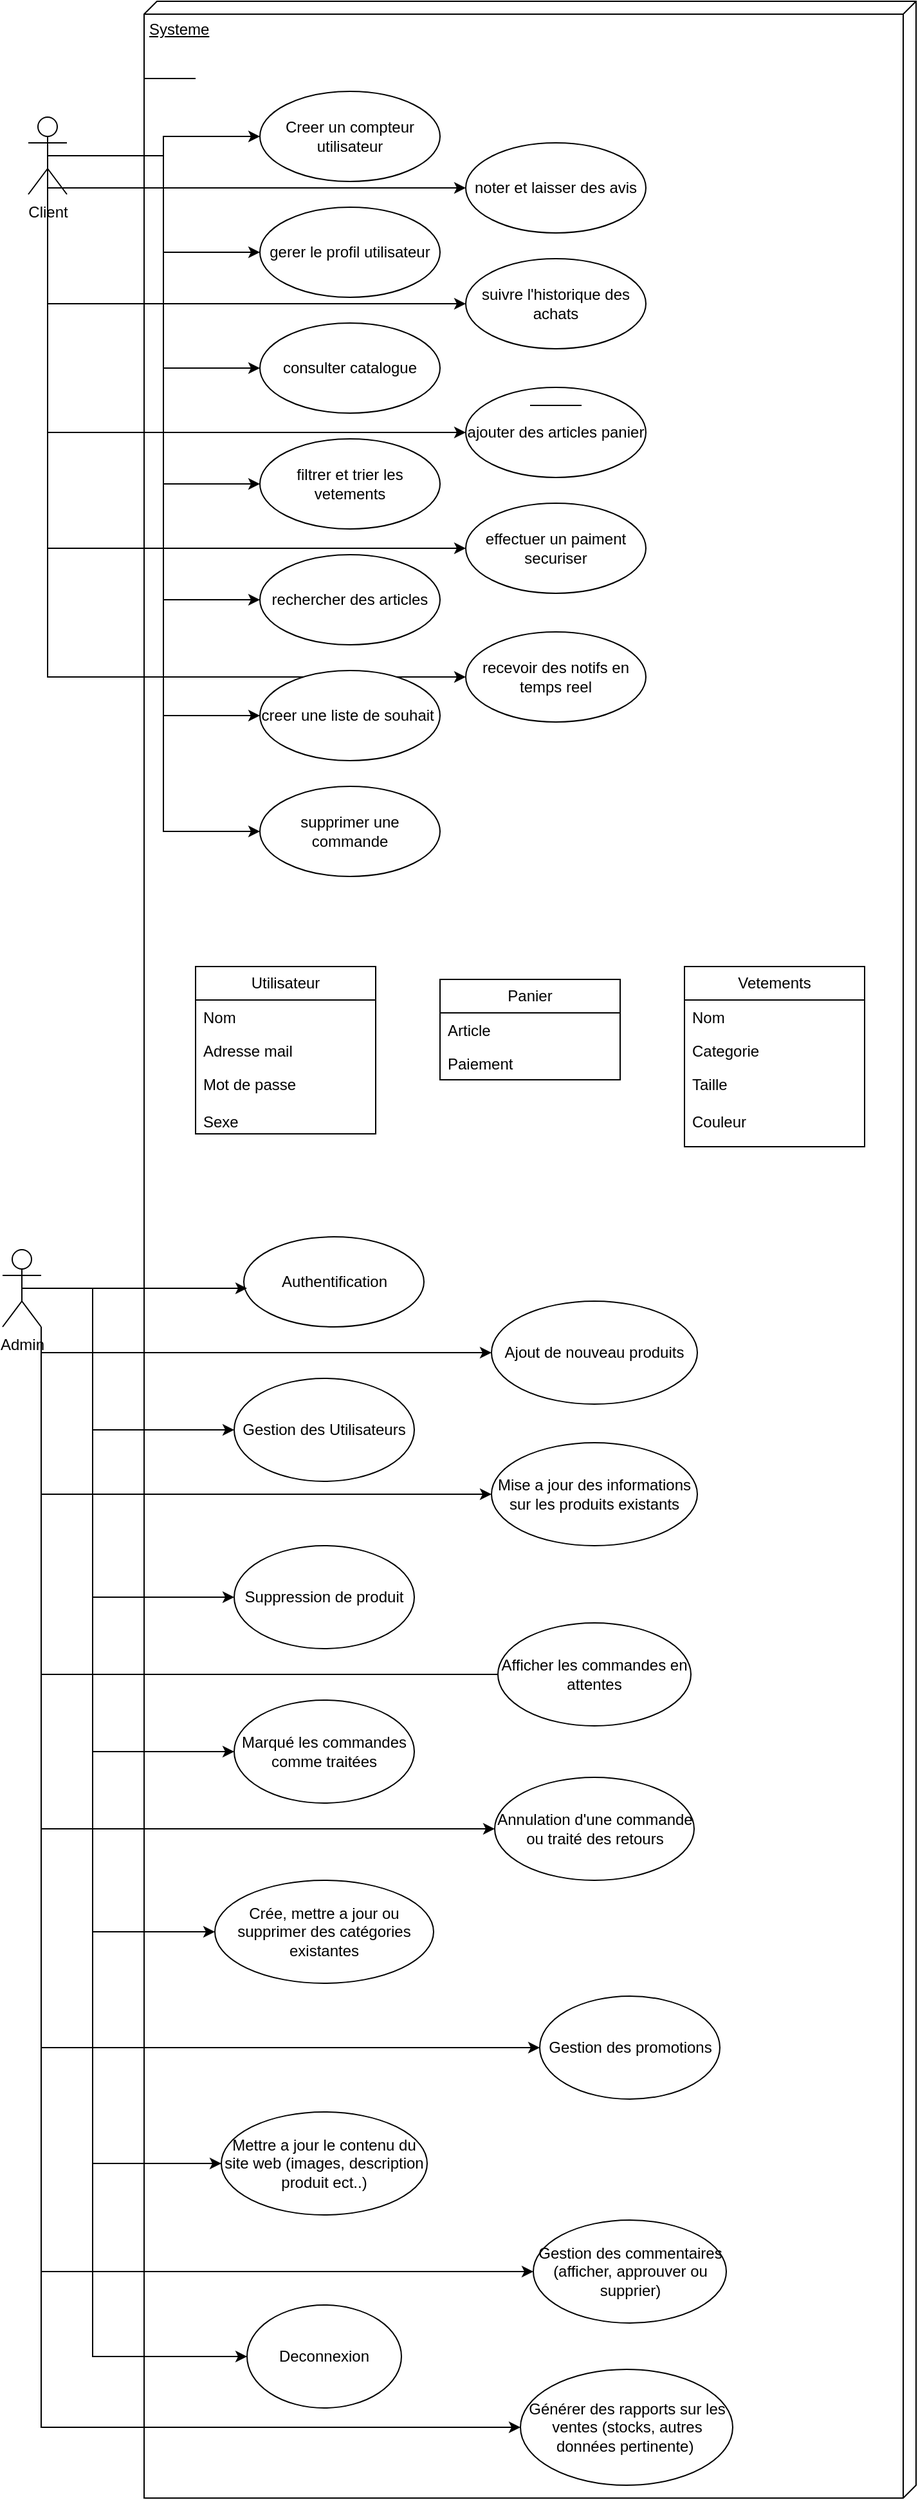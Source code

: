 <mxfile version="22.0.2" type="device">
  <diagram name="Page-1" id="6X6vLOPVa2SzGYuHZmyN">
    <mxGraphModel dx="880" dy="1701" grid="1" gridSize="10" guides="1" tooltips="1" connect="1" arrows="1" fold="1" page="1" pageScale="1" pageWidth="827" pageHeight="1169" math="0" shadow="0">
      <root>
        <mxCell id="0" />
        <mxCell id="1" parent="0" />
        <mxCell id="ZUUnunzUDBEL_9jYccDT-11" value="Systeme" style="verticalAlign=top;align=left;spacingTop=8;spacingLeft=2;spacingRight=12;shape=cube;size=10;direction=south;fontStyle=4;html=1;whiteSpace=wrap;" parent="1" vertex="1">
          <mxGeometry x="130" y="-10" width="600" height="1940" as="geometry" />
        </mxCell>
        <mxCell id="ZUUnunzUDBEL_9jYccDT-37" style="edgeStyle=orthogonalEdgeStyle;rounded=0;orthogonalLoop=1;jettySize=auto;html=1;exitX=0.5;exitY=0.5;exitDx=0;exitDy=0;exitPerimeter=0;entryX=0;entryY=0.5;entryDx=0;entryDy=0;" parent="1" source="ZUUnunzUDBEL_9jYccDT-13" target="ZUUnunzUDBEL_9jYccDT-16" edge="1">
          <mxGeometry relative="1" as="geometry" />
        </mxCell>
        <mxCell id="ZUUnunzUDBEL_9jYccDT-38" style="edgeStyle=orthogonalEdgeStyle;rounded=0;orthogonalLoop=1;jettySize=auto;html=1;exitX=0.5;exitY=0.5;exitDx=0;exitDy=0;exitPerimeter=0;entryX=0;entryY=0.5;entryDx=0;entryDy=0;" parent="1" source="ZUUnunzUDBEL_9jYccDT-13" target="ZUUnunzUDBEL_9jYccDT-15" edge="1">
          <mxGeometry relative="1" as="geometry" />
        </mxCell>
        <mxCell id="ZUUnunzUDBEL_9jYccDT-39" style="edgeStyle=orthogonalEdgeStyle;rounded=0;orthogonalLoop=1;jettySize=auto;html=1;exitX=0.5;exitY=0.5;exitDx=0;exitDy=0;exitPerimeter=0;entryX=0;entryY=0.5;entryDx=0;entryDy=0;" parent="1" source="ZUUnunzUDBEL_9jYccDT-13" target="ZUUnunzUDBEL_9jYccDT-17" edge="1">
          <mxGeometry relative="1" as="geometry" />
        </mxCell>
        <mxCell id="ZUUnunzUDBEL_9jYccDT-40" style="edgeStyle=orthogonalEdgeStyle;rounded=0;orthogonalLoop=1;jettySize=auto;html=1;exitX=0.5;exitY=0.5;exitDx=0;exitDy=0;exitPerimeter=0;entryX=0;entryY=0.5;entryDx=0;entryDy=0;" parent="1" source="ZUUnunzUDBEL_9jYccDT-13" target="ZUUnunzUDBEL_9jYccDT-18" edge="1">
          <mxGeometry relative="1" as="geometry" />
        </mxCell>
        <mxCell id="ZUUnunzUDBEL_9jYccDT-41" style="edgeStyle=orthogonalEdgeStyle;rounded=0;orthogonalLoop=1;jettySize=auto;html=1;exitX=0.5;exitY=0.5;exitDx=0;exitDy=0;exitPerimeter=0;entryX=0;entryY=0.5;entryDx=0;entryDy=0;" parent="1" source="ZUUnunzUDBEL_9jYccDT-13" target="ZUUnunzUDBEL_9jYccDT-19" edge="1">
          <mxGeometry relative="1" as="geometry" />
        </mxCell>
        <mxCell id="ZUUnunzUDBEL_9jYccDT-42" style="edgeStyle=orthogonalEdgeStyle;rounded=0;orthogonalLoop=1;jettySize=auto;html=1;exitX=0.5;exitY=0.5;exitDx=0;exitDy=0;exitPerimeter=0;entryX=0;entryY=0.5;entryDx=0;entryDy=0;" parent="1" source="ZUUnunzUDBEL_9jYccDT-13" target="ZUUnunzUDBEL_9jYccDT-25" edge="1">
          <mxGeometry relative="1" as="geometry" />
        </mxCell>
        <mxCell id="ZUUnunzUDBEL_9jYccDT-43" style="edgeStyle=orthogonalEdgeStyle;rounded=0;orthogonalLoop=1;jettySize=auto;html=1;exitX=0.5;exitY=0.5;exitDx=0;exitDy=0;exitPerimeter=0;entryX=0;entryY=0.5;entryDx=0;entryDy=0;" parent="1" source="ZUUnunzUDBEL_9jYccDT-13" target="ZUUnunzUDBEL_9jYccDT-27" edge="1">
          <mxGeometry relative="1" as="geometry" />
        </mxCell>
        <mxCell id="ZUUnunzUDBEL_9jYccDT-44" style="edgeStyle=orthogonalEdgeStyle;rounded=0;orthogonalLoop=1;jettySize=auto;html=1;exitX=0.5;exitY=0.5;exitDx=0;exitDy=0;exitPerimeter=0;entryX=0;entryY=0.5;entryDx=0;entryDy=0;" parent="1" source="ZUUnunzUDBEL_9jYccDT-13" target="ZUUnunzUDBEL_9jYccDT-21" edge="1">
          <mxGeometry relative="1" as="geometry">
            <Array as="points">
              <mxPoint x="55" y="135" />
            </Array>
          </mxGeometry>
        </mxCell>
        <mxCell id="ZUUnunzUDBEL_9jYccDT-46" style="edgeStyle=orthogonalEdgeStyle;rounded=0;orthogonalLoop=1;jettySize=auto;html=1;exitX=0.5;exitY=0.5;exitDx=0;exitDy=0;exitPerimeter=0;entryX=0;entryY=0.5;entryDx=0;entryDy=0;" parent="1" source="ZUUnunzUDBEL_9jYccDT-13" target="ZUUnunzUDBEL_9jYccDT-20" edge="1">
          <mxGeometry relative="1" as="geometry">
            <Array as="points">
              <mxPoint x="55" y="225" />
            </Array>
          </mxGeometry>
        </mxCell>
        <mxCell id="ZUUnunzUDBEL_9jYccDT-47" style="edgeStyle=orthogonalEdgeStyle;rounded=0;orthogonalLoop=1;jettySize=auto;html=1;exitX=0.5;exitY=0.5;exitDx=0;exitDy=0;exitPerimeter=0;entryX=0;entryY=0.5;entryDx=0;entryDy=0;" parent="1" source="ZUUnunzUDBEL_9jYccDT-13" target="ZUUnunzUDBEL_9jYccDT-23" edge="1">
          <mxGeometry relative="1" as="geometry">
            <Array as="points">
              <mxPoint x="55" y="325" />
            </Array>
          </mxGeometry>
        </mxCell>
        <mxCell id="ZUUnunzUDBEL_9jYccDT-48" style="edgeStyle=orthogonalEdgeStyle;rounded=0;orthogonalLoop=1;jettySize=auto;html=1;exitX=0.5;exitY=0.5;exitDx=0;exitDy=0;exitPerimeter=0;entryX=0;entryY=0.5;entryDx=0;entryDy=0;" parent="1" source="ZUUnunzUDBEL_9jYccDT-13" target="ZUUnunzUDBEL_9jYccDT-24" edge="1">
          <mxGeometry relative="1" as="geometry">
            <Array as="points">
              <mxPoint x="55" y="415" />
            </Array>
          </mxGeometry>
        </mxCell>
        <mxCell id="ZUUnunzUDBEL_9jYccDT-51" style="edgeStyle=orthogonalEdgeStyle;rounded=0;orthogonalLoop=1;jettySize=auto;html=1;exitX=0.5;exitY=0.5;exitDx=0;exitDy=0;exitPerimeter=0;entryX=0;entryY=0.5;entryDx=0;entryDy=0;" parent="1" source="ZUUnunzUDBEL_9jYccDT-13" target="ZUUnunzUDBEL_9jYccDT-26" edge="1">
          <mxGeometry relative="1" as="geometry">
            <Array as="points">
              <mxPoint x="55" y="515" />
            </Array>
          </mxGeometry>
        </mxCell>
        <mxCell id="ZUUnunzUDBEL_9jYccDT-13" value="Client" style="shape=umlActor;verticalLabelPosition=bottom;verticalAlign=top;html=1;" parent="1" vertex="1">
          <mxGeometry x="40" y="80" width="30" height="60" as="geometry" />
        </mxCell>
        <mxCell id="3Ixo2uA34yAMwzZ4mzz1-24" style="edgeStyle=orthogonalEdgeStyle;rounded=0;orthogonalLoop=1;jettySize=auto;html=1;exitX=0.5;exitY=0.5;exitDx=0;exitDy=0;exitPerimeter=0;entryX=0;entryY=0.5;entryDx=0;entryDy=0;" edge="1" parent="1" source="ZUUnunzUDBEL_9jYccDT-14" target="LImkp27KRnDCAgaCyZoW-7">
          <mxGeometry relative="1" as="geometry">
            <Array as="points">
              <mxPoint x="90" y="990" />
              <mxPoint x="90" y="1100" />
            </Array>
          </mxGeometry>
        </mxCell>
        <mxCell id="3Ixo2uA34yAMwzZ4mzz1-25" style="edgeStyle=orthogonalEdgeStyle;rounded=0;orthogonalLoop=1;jettySize=auto;html=1;exitX=0.5;exitY=0.5;exitDx=0;exitDy=0;exitPerimeter=0;entryX=0;entryY=0.5;entryDx=0;entryDy=0;" edge="1" parent="1" source="ZUUnunzUDBEL_9jYccDT-14" target="LImkp27KRnDCAgaCyZoW-10">
          <mxGeometry relative="1" as="geometry">
            <Array as="points">
              <mxPoint x="90" y="990" />
              <mxPoint x="90" y="1230" />
            </Array>
          </mxGeometry>
        </mxCell>
        <mxCell id="3Ixo2uA34yAMwzZ4mzz1-26" style="edgeStyle=orthogonalEdgeStyle;rounded=0;orthogonalLoop=1;jettySize=auto;html=1;exitX=0.5;exitY=0.5;exitDx=0;exitDy=0;exitPerimeter=0;entryX=0;entryY=0.5;entryDx=0;entryDy=0;" edge="1" parent="1" source="ZUUnunzUDBEL_9jYccDT-14" target="LImkp27KRnDCAgaCyZoW-12">
          <mxGeometry relative="1" as="geometry">
            <Array as="points">
              <mxPoint x="90" y="990" />
              <mxPoint x="90" y="1350" />
            </Array>
          </mxGeometry>
        </mxCell>
        <mxCell id="3Ixo2uA34yAMwzZ4mzz1-27" style="edgeStyle=orthogonalEdgeStyle;rounded=0;orthogonalLoop=1;jettySize=auto;html=1;exitX=0.5;exitY=0.5;exitDx=0;exitDy=0;exitPerimeter=0;entryX=0;entryY=0.5;entryDx=0;entryDy=0;" edge="1" parent="1" source="ZUUnunzUDBEL_9jYccDT-14" target="LImkp27KRnDCAgaCyZoW-14">
          <mxGeometry relative="1" as="geometry">
            <Array as="points">
              <mxPoint x="90" y="990" />
              <mxPoint x="90" y="1490" />
            </Array>
          </mxGeometry>
        </mxCell>
        <mxCell id="3Ixo2uA34yAMwzZ4mzz1-28" style="edgeStyle=orthogonalEdgeStyle;rounded=0;orthogonalLoop=1;jettySize=auto;html=1;exitX=0.5;exitY=0.5;exitDx=0;exitDy=0;exitPerimeter=0;entryX=0;entryY=0.5;entryDx=0;entryDy=0;" edge="1" parent="1" source="ZUUnunzUDBEL_9jYccDT-14" target="LImkp27KRnDCAgaCyZoW-17">
          <mxGeometry relative="1" as="geometry">
            <Array as="points">
              <mxPoint x="90" y="990" />
              <mxPoint x="90" y="1670" />
            </Array>
          </mxGeometry>
        </mxCell>
        <mxCell id="3Ixo2uA34yAMwzZ4mzz1-29" style="edgeStyle=orthogonalEdgeStyle;rounded=0;orthogonalLoop=1;jettySize=auto;html=1;exitX=0.5;exitY=0.5;exitDx=0;exitDy=0;exitPerimeter=0;entryX=0;entryY=0.5;entryDx=0;entryDy=0;" edge="1" parent="1" source="ZUUnunzUDBEL_9jYccDT-14" target="LImkp27KRnDCAgaCyZoW-20">
          <mxGeometry relative="1" as="geometry">
            <Array as="points">
              <mxPoint x="90" y="990" />
              <mxPoint x="90" y="1820" />
            </Array>
          </mxGeometry>
        </mxCell>
        <mxCell id="3Ixo2uA34yAMwzZ4mzz1-31" style="edgeStyle=orthogonalEdgeStyle;rounded=0;orthogonalLoop=1;jettySize=auto;html=1;exitX=1;exitY=1;exitDx=0;exitDy=0;exitPerimeter=0;entryX=0;entryY=0.5;entryDx=0;entryDy=0;" edge="1" parent="1" source="ZUUnunzUDBEL_9jYccDT-14" target="LImkp27KRnDCAgaCyZoW-8">
          <mxGeometry relative="1" as="geometry" />
        </mxCell>
        <mxCell id="3Ixo2uA34yAMwzZ4mzz1-32" style="edgeStyle=orthogonalEdgeStyle;rounded=0;orthogonalLoop=1;jettySize=auto;html=1;exitX=1;exitY=1;exitDx=0;exitDy=0;exitPerimeter=0;entryX=0;entryY=0.5;entryDx=0;entryDy=0;" edge="1" parent="1" source="ZUUnunzUDBEL_9jYccDT-14" target="LImkp27KRnDCAgaCyZoW-9">
          <mxGeometry relative="1" as="geometry" />
        </mxCell>
        <mxCell id="3Ixo2uA34yAMwzZ4mzz1-33" style="edgeStyle=orthogonalEdgeStyle;rounded=0;orthogonalLoop=1;jettySize=auto;html=1;exitX=1;exitY=1;exitDx=0;exitDy=0;exitPerimeter=0;entryX=0;entryY=0.5;entryDx=0;entryDy=0;" edge="1" parent="1" source="ZUUnunzUDBEL_9jYccDT-14" target="LImkp27KRnDCAgaCyZoW-11">
          <mxGeometry relative="1" as="geometry">
            <Array as="points">
              <mxPoint x="50" y="1290" />
              <mxPoint x="433" y="1290" />
            </Array>
          </mxGeometry>
        </mxCell>
        <mxCell id="3Ixo2uA34yAMwzZ4mzz1-34" style="edgeStyle=orthogonalEdgeStyle;rounded=0;orthogonalLoop=1;jettySize=auto;html=1;exitX=1;exitY=1;exitDx=0;exitDy=0;exitPerimeter=0;entryX=0;entryY=0.5;entryDx=0;entryDy=0;" edge="1" parent="1" source="ZUUnunzUDBEL_9jYccDT-14" target="LImkp27KRnDCAgaCyZoW-13">
          <mxGeometry relative="1" as="geometry" />
        </mxCell>
        <mxCell id="3Ixo2uA34yAMwzZ4mzz1-35" style="edgeStyle=orthogonalEdgeStyle;rounded=0;orthogonalLoop=1;jettySize=auto;html=1;exitX=1;exitY=1;exitDx=0;exitDy=0;exitPerimeter=0;entryX=0;entryY=0.5;entryDx=0;entryDy=0;" edge="1" parent="1" source="ZUUnunzUDBEL_9jYccDT-14" target="LImkp27KRnDCAgaCyZoW-16">
          <mxGeometry relative="1" as="geometry" />
        </mxCell>
        <mxCell id="3Ixo2uA34yAMwzZ4mzz1-36" style="edgeStyle=orthogonalEdgeStyle;rounded=0;orthogonalLoop=1;jettySize=auto;html=1;exitX=1;exitY=1;exitDx=0;exitDy=0;exitPerimeter=0;entryX=0;entryY=0.5;entryDx=0;entryDy=0;" edge="1" parent="1" source="ZUUnunzUDBEL_9jYccDT-14" target="LImkp27KRnDCAgaCyZoW-18">
          <mxGeometry relative="1" as="geometry" />
        </mxCell>
        <mxCell id="3Ixo2uA34yAMwzZ4mzz1-37" style="edgeStyle=orthogonalEdgeStyle;rounded=0;orthogonalLoop=1;jettySize=auto;html=1;exitX=1;exitY=1;exitDx=0;exitDy=0;exitPerimeter=0;entryX=0;entryY=0.5;entryDx=0;entryDy=0;" edge="1" parent="1" source="ZUUnunzUDBEL_9jYccDT-14" target="LImkp27KRnDCAgaCyZoW-19">
          <mxGeometry relative="1" as="geometry" />
        </mxCell>
        <mxCell id="ZUUnunzUDBEL_9jYccDT-14" value="Admin" style="shape=umlActor;verticalLabelPosition=bottom;verticalAlign=top;html=1;" parent="1" vertex="1">
          <mxGeometry x="20" y="960" width="30" height="60" as="geometry" />
        </mxCell>
        <mxCell id="ZUUnunzUDBEL_9jYccDT-15" value="gerer le profil utilisateur" style="ellipse;whiteSpace=wrap;html=1;" parent="1" vertex="1">
          <mxGeometry x="220" y="150" width="140" height="70" as="geometry" />
        </mxCell>
        <mxCell id="ZUUnunzUDBEL_9jYccDT-16" value="Creer un compteur utilisateur" style="ellipse;whiteSpace=wrap;html=1;" parent="1" vertex="1">
          <mxGeometry x="220" y="60" width="140" height="70" as="geometry" />
        </mxCell>
        <mxCell id="ZUUnunzUDBEL_9jYccDT-17" value="consulter catalogue" style="ellipse;whiteSpace=wrap;html=1;" parent="1" vertex="1">
          <mxGeometry x="220" y="240" width="140" height="70" as="geometry" />
        </mxCell>
        <mxCell id="ZUUnunzUDBEL_9jYccDT-18" value="filtrer et trier les vetements" style="ellipse;whiteSpace=wrap;html=1;" parent="1" vertex="1">
          <mxGeometry x="220" y="330" width="140" height="70" as="geometry" />
        </mxCell>
        <mxCell id="ZUUnunzUDBEL_9jYccDT-19" value="rechercher des articles" style="ellipse;whiteSpace=wrap;html=1;" parent="1" vertex="1">
          <mxGeometry x="220" y="420" width="140" height="70" as="geometry" />
        </mxCell>
        <mxCell id="ZUUnunzUDBEL_9jYccDT-20" value="suivre l&#39;historique des achats" style="ellipse;whiteSpace=wrap;html=1;" parent="1" vertex="1">
          <mxGeometry x="380" y="190" width="140" height="70" as="geometry" />
        </mxCell>
        <mxCell id="ZUUnunzUDBEL_9jYccDT-21" value="noter et laisser des avis" style="ellipse;whiteSpace=wrap;html=1;" parent="1" vertex="1">
          <mxGeometry x="380" y="100" width="140" height="70" as="geometry" />
        </mxCell>
        <mxCell id="ZUUnunzUDBEL_9jYccDT-23" value="ajouter des articles panier" style="ellipse;whiteSpace=wrap;html=1;" parent="1" vertex="1">
          <mxGeometry x="380" y="290" width="140" height="70" as="geometry" />
        </mxCell>
        <mxCell id="ZUUnunzUDBEL_9jYccDT-24" value="effectuer un paiment securiser" style="ellipse;whiteSpace=wrap;html=1;" parent="1" vertex="1">
          <mxGeometry x="380" y="380" width="140" height="70" as="geometry" />
        </mxCell>
        <mxCell id="ZUUnunzUDBEL_9jYccDT-25" value="creer une liste de souhait&amp;nbsp;" style="ellipse;whiteSpace=wrap;html=1;" parent="1" vertex="1">
          <mxGeometry x="220" y="510" width="140" height="70" as="geometry" />
        </mxCell>
        <mxCell id="ZUUnunzUDBEL_9jYccDT-26" value="recevoir des notifs en temps reel" style="ellipse;whiteSpace=wrap;html=1;" parent="1" vertex="1">
          <mxGeometry x="380" y="480" width="140" height="70" as="geometry" />
        </mxCell>
        <mxCell id="ZUUnunzUDBEL_9jYccDT-27" value="supprimer une commande" style="ellipse;whiteSpace=wrap;html=1;" parent="1" vertex="1">
          <mxGeometry x="220" y="600" width="140" height="70" as="geometry" />
        </mxCell>
        <mxCell id="ZUUnunzUDBEL_9jYccDT-33" value="" style="line;strokeWidth=1;fillColor=none;align=left;verticalAlign=middle;spacingTop=-1;spacingLeft=3;spacingRight=3;rotatable=0;labelPosition=right;points=[];portConstraint=eastwest;strokeColor=inherit;" parent="1" vertex="1">
          <mxGeometry x="430" y="300" width="40" height="8" as="geometry" />
        </mxCell>
        <mxCell id="ZUUnunzUDBEL_9jYccDT-34" value="" style="line;strokeWidth=1;fillColor=none;align=left;verticalAlign=middle;spacingTop=-1;spacingLeft=3;spacingRight=3;rotatable=0;labelPosition=right;points=[];portConstraint=eastwest;strokeColor=inherit;" parent="1" vertex="1">
          <mxGeometry x="130" y="10" width="40" height="80" as="geometry" />
        </mxCell>
        <mxCell id="ZUUnunzUDBEL_9jYccDT-54" value="Utilisateur" style="swimlane;fontStyle=0;childLayout=stackLayout;horizontal=1;startSize=26;fillColor=none;horizontalStack=0;resizeParent=1;resizeParentMax=0;resizeLast=0;collapsible=1;marginBottom=0;whiteSpace=wrap;html=1;" parent="1" vertex="1">
          <mxGeometry x="170" y="740" width="140" height="130" as="geometry" />
        </mxCell>
        <mxCell id="ZUUnunzUDBEL_9jYccDT-55" value="Nom" style="text;strokeColor=none;fillColor=none;align=left;verticalAlign=top;spacingLeft=4;spacingRight=4;overflow=hidden;rotatable=0;points=[[0,0.5],[1,0.5]];portConstraint=eastwest;whiteSpace=wrap;html=1;" parent="ZUUnunzUDBEL_9jYccDT-54" vertex="1">
          <mxGeometry y="26" width="140" height="26" as="geometry" />
        </mxCell>
        <mxCell id="ZUUnunzUDBEL_9jYccDT-56" value="Adresse mail" style="text;strokeColor=none;fillColor=none;align=left;verticalAlign=top;spacingLeft=4;spacingRight=4;overflow=hidden;rotatable=0;points=[[0,0.5],[1,0.5]];portConstraint=eastwest;whiteSpace=wrap;html=1;" parent="ZUUnunzUDBEL_9jYccDT-54" vertex="1">
          <mxGeometry y="52" width="140" height="26" as="geometry" />
        </mxCell>
        <mxCell id="ZUUnunzUDBEL_9jYccDT-57" value="Mot de passe&lt;br&gt;&lt;br&gt;Sexe" style="text;strokeColor=none;fillColor=none;align=left;verticalAlign=top;spacingLeft=4;spacingRight=4;overflow=hidden;rotatable=0;points=[[0,0.5],[1,0.5]];portConstraint=eastwest;whiteSpace=wrap;html=1;" parent="ZUUnunzUDBEL_9jYccDT-54" vertex="1">
          <mxGeometry y="78" width="140" height="52" as="geometry" />
        </mxCell>
        <mxCell id="ZUUnunzUDBEL_9jYccDT-59" value="Vetements" style="swimlane;fontStyle=0;childLayout=stackLayout;horizontal=1;startSize=26;fillColor=none;horizontalStack=0;resizeParent=1;resizeParentMax=0;resizeLast=0;collapsible=1;marginBottom=0;whiteSpace=wrap;html=1;" parent="1" vertex="1">
          <mxGeometry x="550" y="740" width="140" height="140" as="geometry" />
        </mxCell>
        <mxCell id="ZUUnunzUDBEL_9jYccDT-60" value="Nom" style="text;strokeColor=none;fillColor=none;align=left;verticalAlign=top;spacingLeft=4;spacingRight=4;overflow=hidden;rotatable=0;points=[[0,0.5],[1,0.5]];portConstraint=eastwest;whiteSpace=wrap;html=1;" parent="ZUUnunzUDBEL_9jYccDT-59" vertex="1">
          <mxGeometry y="26" width="140" height="26" as="geometry" />
        </mxCell>
        <mxCell id="ZUUnunzUDBEL_9jYccDT-61" value="Categorie" style="text;strokeColor=none;fillColor=none;align=left;verticalAlign=top;spacingLeft=4;spacingRight=4;overflow=hidden;rotatable=0;points=[[0,0.5],[1,0.5]];portConstraint=eastwest;whiteSpace=wrap;html=1;" parent="ZUUnunzUDBEL_9jYccDT-59" vertex="1">
          <mxGeometry y="52" width="140" height="26" as="geometry" />
        </mxCell>
        <mxCell id="ZUUnunzUDBEL_9jYccDT-62" value="Taille&lt;br&gt;&lt;br&gt;Couleur" style="text;strokeColor=none;fillColor=none;align=left;verticalAlign=top;spacingLeft=4;spacingRight=4;overflow=hidden;rotatable=0;points=[[0,0.5],[1,0.5]];portConstraint=eastwest;whiteSpace=wrap;html=1;" parent="ZUUnunzUDBEL_9jYccDT-59" vertex="1">
          <mxGeometry y="78" width="140" height="62" as="geometry" />
        </mxCell>
        <mxCell id="ZUUnunzUDBEL_9jYccDT-63" value="Panier" style="swimlane;fontStyle=0;childLayout=stackLayout;horizontal=1;startSize=26;fillColor=none;horizontalStack=0;resizeParent=1;resizeParentMax=0;resizeLast=0;collapsible=1;marginBottom=0;whiteSpace=wrap;html=1;" parent="1" vertex="1">
          <mxGeometry x="360" y="750" width="140" height="78" as="geometry" />
        </mxCell>
        <mxCell id="ZUUnunzUDBEL_9jYccDT-64" value="Article" style="text;strokeColor=none;fillColor=none;align=left;verticalAlign=top;spacingLeft=4;spacingRight=4;overflow=hidden;rotatable=0;points=[[0,0.5],[1,0.5]];portConstraint=eastwest;whiteSpace=wrap;html=1;" parent="ZUUnunzUDBEL_9jYccDT-63" vertex="1">
          <mxGeometry y="26" width="140" height="26" as="geometry" />
        </mxCell>
        <mxCell id="ZUUnunzUDBEL_9jYccDT-65" value="Paiement" style="text;strokeColor=none;fillColor=none;align=left;verticalAlign=top;spacingLeft=4;spacingRight=4;overflow=hidden;rotatable=0;points=[[0,0.5],[1,0.5]];portConstraint=eastwest;whiteSpace=wrap;html=1;" parent="ZUUnunzUDBEL_9jYccDT-63" vertex="1">
          <mxGeometry y="52" width="140" height="26" as="geometry" />
        </mxCell>
        <mxCell id="LImkp27KRnDCAgaCyZoW-6" value="Authentification" style="ellipse;whiteSpace=wrap;html=1;" parent="1" vertex="1">
          <mxGeometry x="207.5" y="950" width="140" height="70" as="geometry" />
        </mxCell>
        <mxCell id="LImkp27KRnDCAgaCyZoW-7" value="Gestion des Utilisateurs" style="ellipse;whiteSpace=wrap;html=1;" parent="1" vertex="1">
          <mxGeometry x="200" y="1060" width="140" height="80" as="geometry" />
        </mxCell>
        <mxCell id="LImkp27KRnDCAgaCyZoW-8" value="Ajout de nouveau produits" style="ellipse;whiteSpace=wrap;html=1;" parent="1" vertex="1">
          <mxGeometry x="400" y="1000" width="160" height="80" as="geometry" />
        </mxCell>
        <mxCell id="LImkp27KRnDCAgaCyZoW-9" value="Mise a jour des informations sur les produits existants" style="ellipse;whiteSpace=wrap;html=1;" parent="1" vertex="1">
          <mxGeometry x="400" y="1110" width="160" height="80" as="geometry" />
        </mxCell>
        <mxCell id="LImkp27KRnDCAgaCyZoW-10" value="Suppression de produit" style="ellipse;whiteSpace=wrap;html=1;" parent="1" vertex="1">
          <mxGeometry x="200" y="1190" width="140" height="80" as="geometry" />
        </mxCell>
        <mxCell id="LImkp27KRnDCAgaCyZoW-11" value="Afficher les commandes en attentes" style="ellipse;whiteSpace=wrap;html=1;" parent="1" vertex="1">
          <mxGeometry x="405" y="1250" width="150" height="80" as="geometry" />
        </mxCell>
        <mxCell id="LImkp27KRnDCAgaCyZoW-12" value="Marqué les commandes comme traitées" style="ellipse;whiteSpace=wrap;html=1;" parent="1" vertex="1">
          <mxGeometry x="200" y="1310" width="140" height="80" as="geometry" />
        </mxCell>
        <mxCell id="LImkp27KRnDCAgaCyZoW-13" value="Annulation d&#39;une commande ou traité des retours" style="ellipse;whiteSpace=wrap;html=1;" parent="1" vertex="1">
          <mxGeometry x="402.5" y="1370" width="155" height="80" as="geometry" />
        </mxCell>
        <mxCell id="LImkp27KRnDCAgaCyZoW-14" value="Crée, mettre a jour ou supprimer des catégories existantes" style="ellipse;whiteSpace=wrap;html=1;" parent="1" vertex="1">
          <mxGeometry x="185" y="1450" width="170" height="80" as="geometry" />
        </mxCell>
        <mxCell id="LImkp27KRnDCAgaCyZoW-16" value="Gestion des promotions" style="ellipse;whiteSpace=wrap;html=1;" parent="1" vertex="1">
          <mxGeometry x="437.5" y="1540" width="140" height="80" as="geometry" />
        </mxCell>
        <mxCell id="LImkp27KRnDCAgaCyZoW-17" value="Mettre a jour le contenu du site web (images, description produit ect..)" style="ellipse;whiteSpace=wrap;html=1;" parent="1" vertex="1">
          <mxGeometry x="190" y="1630" width="160" height="80" as="geometry" />
        </mxCell>
        <mxCell id="LImkp27KRnDCAgaCyZoW-18" value="Gestion des commentaires&lt;br&gt;(afficher, approuver ou supprier)" style="ellipse;whiteSpace=wrap;html=1;" parent="1" vertex="1">
          <mxGeometry x="432.5" y="1714" width="150" height="80" as="geometry" />
        </mxCell>
        <mxCell id="LImkp27KRnDCAgaCyZoW-19" value="Générer des rapports sur les ventes (stocks, autres données pertinente)&amp;nbsp;" style="ellipse;whiteSpace=wrap;html=1;" parent="1" vertex="1">
          <mxGeometry x="422.5" y="1830" width="165" height="90" as="geometry" />
        </mxCell>
        <mxCell id="LImkp27KRnDCAgaCyZoW-20" value="Deconnexion" style="ellipse;whiteSpace=wrap;html=1;" parent="1" vertex="1">
          <mxGeometry x="210" y="1780" width="120" height="80" as="geometry" />
        </mxCell>
        <mxCell id="3Ixo2uA34yAMwzZ4mzz1-23" style="edgeStyle=orthogonalEdgeStyle;rounded=0;orthogonalLoop=1;jettySize=auto;html=1;exitX=0.5;exitY=0.5;exitDx=0;exitDy=0;exitPerimeter=0;" edge="1" parent="1" source="ZUUnunzUDBEL_9jYccDT-14">
          <mxGeometry relative="1" as="geometry">
            <mxPoint x="210" y="990" as="targetPoint" />
          </mxGeometry>
        </mxCell>
      </root>
    </mxGraphModel>
  </diagram>
</mxfile>
